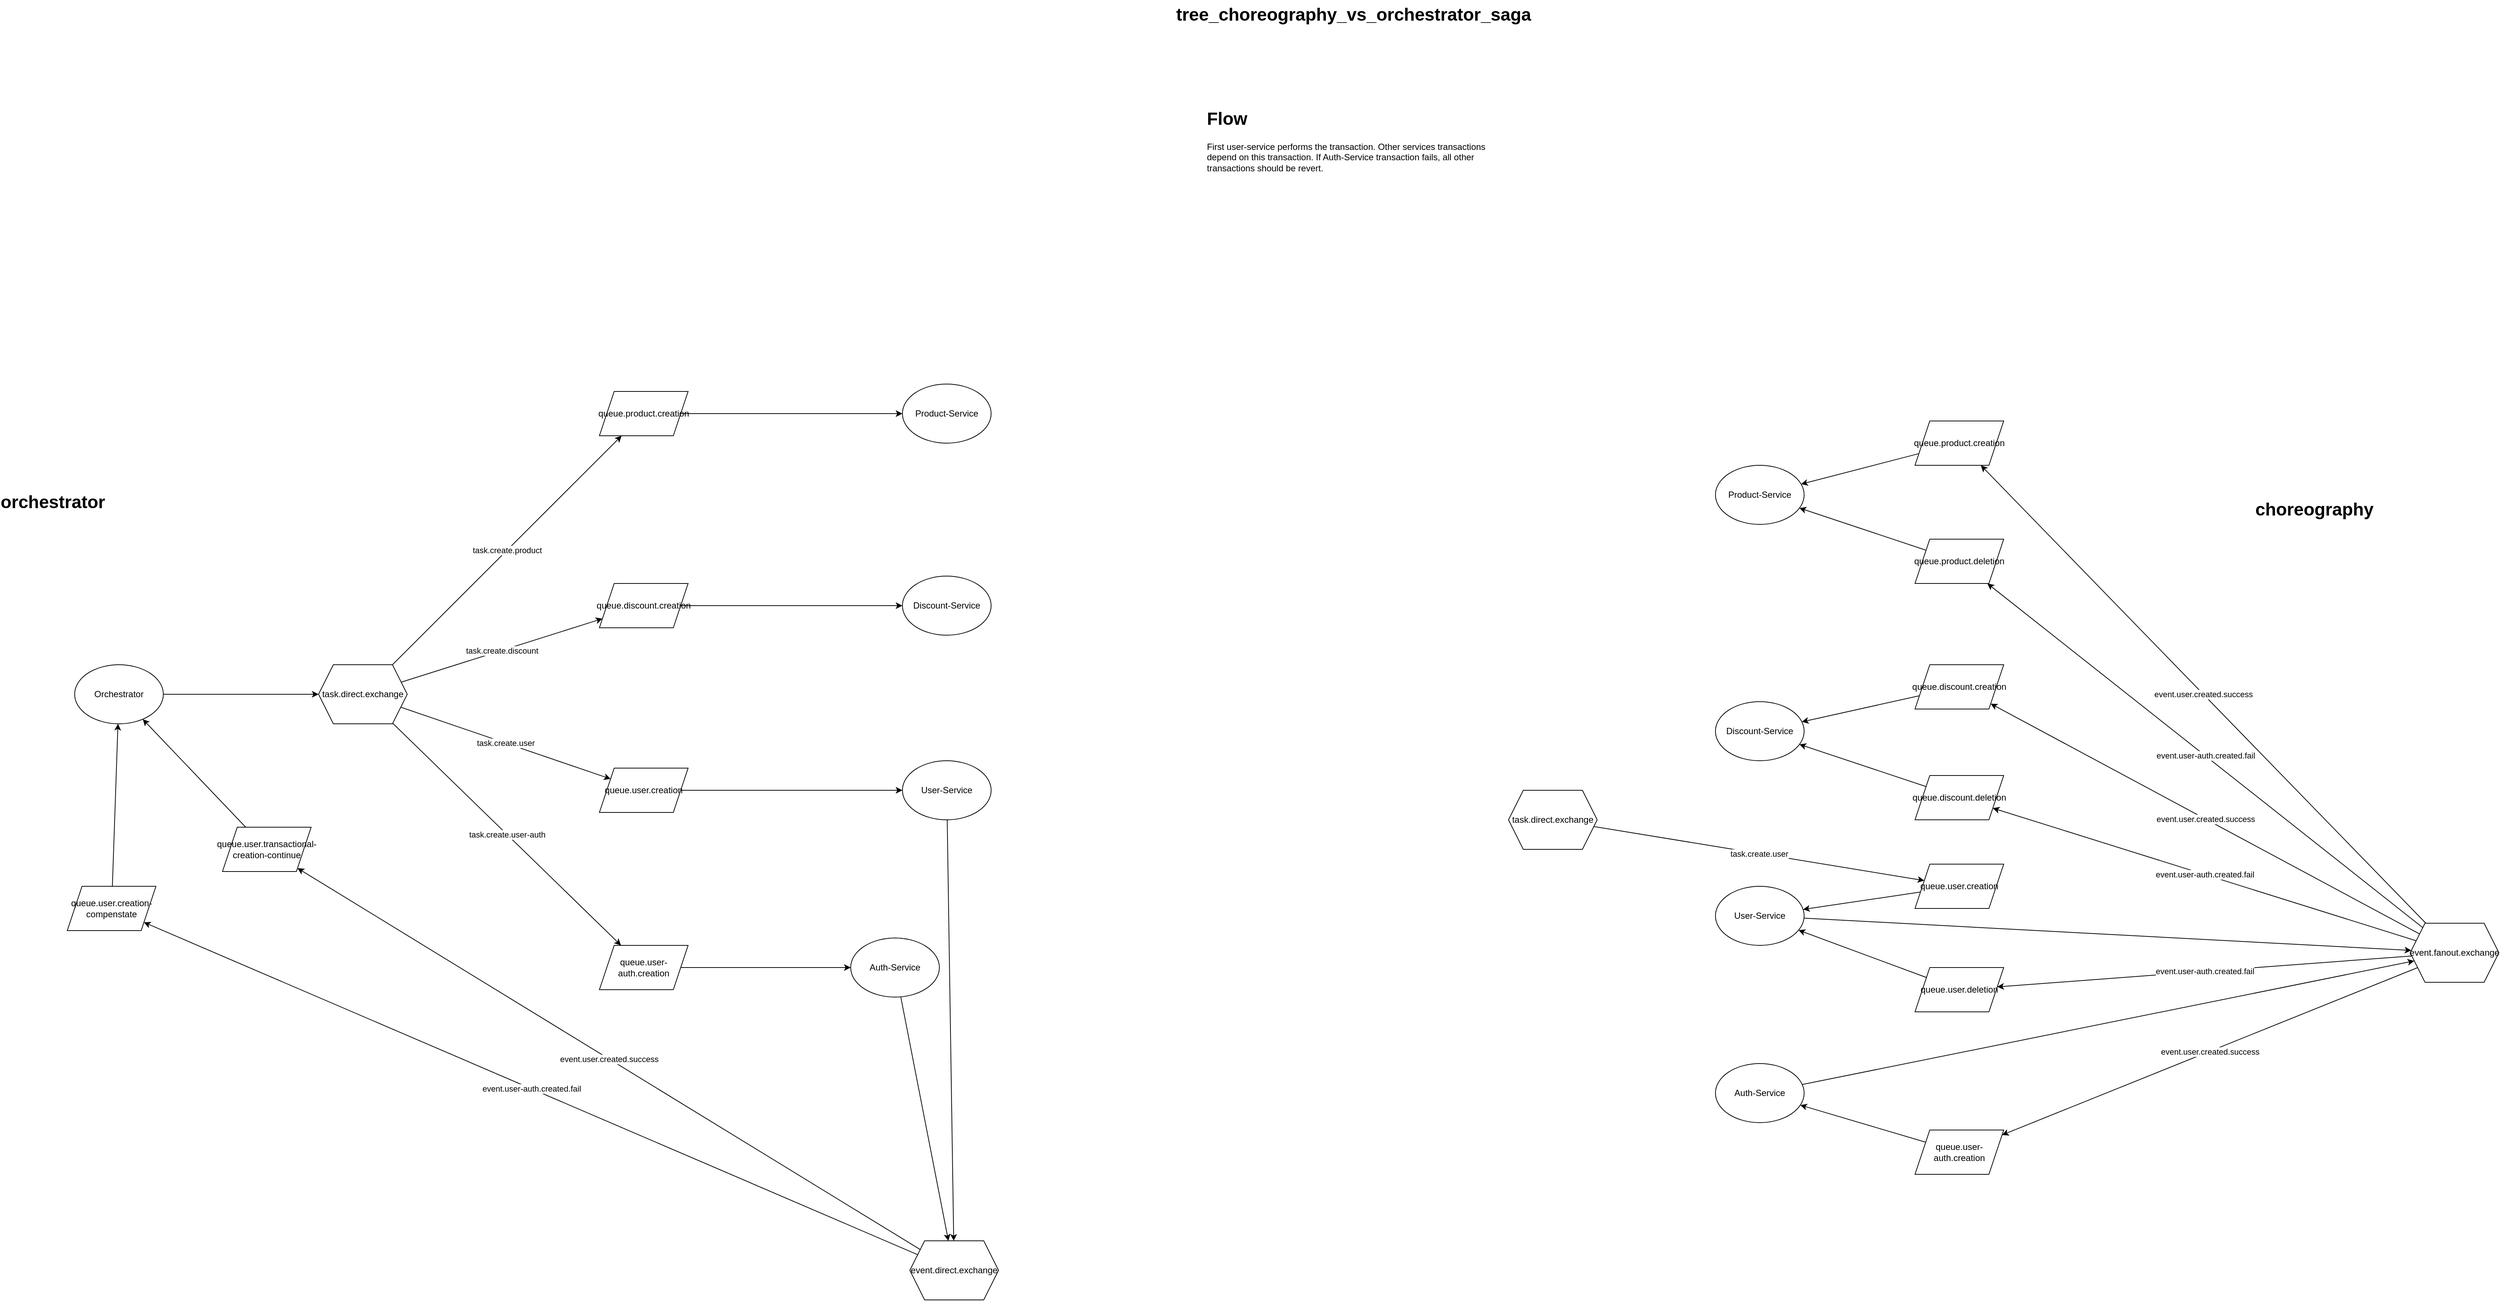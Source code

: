 <mxfile version="24.7.16">
  <diagram name="Page-1" id="NzpP9i2TKMvt96Eljstn">
    <mxGraphModel dx="4609" dy="3791" grid="1" gridSize="10" guides="1" tooltips="1" connect="1" arrows="1" fold="1" page="1" pageScale="1" pageWidth="827" pageHeight="1169" math="0" shadow="0">
      <root>
        <mxCell id="0" />
        <mxCell id="1" parent="0" />
        <mxCell id="4glLAtaTAABjFDv6GbT7-122" value="tree_choreography_vs_orchestrator_saga" style="text;strokeColor=none;fillColor=none;html=1;fontSize=24;fontStyle=1;verticalAlign=middle;align=center;" parent="1" vertex="1">
          <mxGeometry x="1980" y="-20" width="100" height="40" as="geometry" />
        </mxCell>
        <mxCell id="b3DhAoZt6KWKc3N48bty-2" value="orchestrator" style="text;strokeColor=none;fillColor=none;html=1;fontSize=24;fontStyle=1;verticalAlign=middle;align=center;" parent="1" vertex="1">
          <mxGeometry x="220" y="640" width="100" height="40" as="geometry" />
        </mxCell>
        <mxCell id="b3DhAoZt6KWKc3N48bty-3" value="Orchestrator" style="ellipse;whiteSpace=wrap;html=1;" parent="1" vertex="1">
          <mxGeometry x="300" y="880" width="120" height="80" as="geometry" />
        </mxCell>
        <mxCell id="b3DhAoZt6KWKc3N48bty-4" value="task.direct.exchange" style="shape=hexagon;perimeter=hexagonPerimeter2;whiteSpace=wrap;html=1;fixedSize=1;" parent="1" vertex="1">
          <mxGeometry x="630" y="880" width="120" height="80" as="geometry" />
        </mxCell>
        <mxCell id="b3DhAoZt6KWKc3N48bty-5" value="event.direct.exchange" style="shape=hexagon;perimeter=hexagonPerimeter2;whiteSpace=wrap;html=1;fixedSize=1;" parent="1" vertex="1">
          <mxGeometry x="1430" y="1660" width="120" height="80" as="geometry" />
        </mxCell>
        <mxCell id="b3DhAoZt6KWKc3N48bty-6" value="" style="endArrow=classic;html=1;rounded=0;" parent="1" source="b3DhAoZt6KWKc3N48bty-4" target="b3DhAoZt6KWKc3N48bty-8" edge="1">
          <mxGeometry relative="1" as="geometry">
            <mxPoint x="899" y="766" as="sourcePoint" />
            <mxPoint x="1241" y="690" as="targetPoint" />
          </mxGeometry>
        </mxCell>
        <mxCell id="b3DhAoZt6KWKc3N48bty-7" value="task.create.user" style="edgeLabel;resizable=0;html=1;;align=center;verticalAlign=middle;" parent="b3DhAoZt6KWKc3N48bty-6" connectable="0" vertex="1">
          <mxGeometry relative="1" as="geometry" />
        </mxCell>
        <mxCell id="b3DhAoZt6KWKc3N48bty-8" value="queue.user.creation" style="shape=parallelogram;perimeter=parallelogramPerimeter;whiteSpace=wrap;html=1;fixedSize=1;" parent="1" vertex="1">
          <mxGeometry x="1010" y="1020" width="120" height="60" as="geometry" />
        </mxCell>
        <mxCell id="b3DhAoZt6KWKc3N48bty-9" value="queue.user-auth.creation" style="shape=parallelogram;perimeter=parallelogramPerimeter;whiteSpace=wrap;html=1;fixedSize=1;" parent="1" vertex="1">
          <mxGeometry x="1010" y="1260" width="120" height="60" as="geometry" />
        </mxCell>
        <mxCell id="b3DhAoZt6KWKc3N48bty-10" value="" style="endArrow=classic;html=1;rounded=0;" parent="1" source="b3DhAoZt6KWKc3N48bty-4" target="b3DhAoZt6KWKc3N48bty-9" edge="1">
          <mxGeometry relative="1" as="geometry">
            <mxPoint x="710" y="830" as="sourcePoint" />
            <mxPoint x="1056" y="972" as="targetPoint" />
          </mxGeometry>
        </mxCell>
        <mxCell id="b3DhAoZt6KWKc3N48bty-11" value="task.create.user-auth" style="edgeLabel;resizable=0;html=1;;align=center;verticalAlign=middle;" parent="b3DhAoZt6KWKc3N48bty-10" connectable="0" vertex="1">
          <mxGeometry relative="1" as="geometry" />
        </mxCell>
        <mxCell id="b3DhAoZt6KWKc3N48bty-12" value="User-Service" style="ellipse;whiteSpace=wrap;html=1;" parent="1" vertex="1">
          <mxGeometry x="1420" y="1010" width="120" height="80" as="geometry" />
        </mxCell>
        <mxCell id="b3DhAoZt6KWKc3N48bty-13" value="Auth-Service" style="ellipse;whiteSpace=wrap;html=1;" parent="1" vertex="1">
          <mxGeometry x="1350" y="1250" width="120" height="80" as="geometry" />
        </mxCell>
        <mxCell id="b3DhAoZt6KWKc3N48bty-14" value="" style="endArrow=classic;html=1;rounded=0;" parent="1" source="b3DhAoZt6KWKc3N48bty-9" target="b3DhAoZt6KWKc3N48bty-13" edge="1">
          <mxGeometry width="50" height="50" relative="1" as="geometry">
            <mxPoint x="1260" y="931" as="sourcePoint" />
            <mxPoint x="1526" y="811" as="targetPoint" />
          </mxGeometry>
        </mxCell>
        <mxCell id="b3DhAoZt6KWKc3N48bty-15" value="" style="endArrow=classic;html=1;rounded=0;" parent="1" source="b3DhAoZt6KWKc3N48bty-8" target="b3DhAoZt6KWKc3N48bty-12" edge="1">
          <mxGeometry width="50" height="50" relative="1" as="geometry">
            <mxPoint x="1267" y="660" as="sourcePoint" />
            <mxPoint x="1571" y="590" as="targetPoint" />
          </mxGeometry>
        </mxCell>
        <mxCell id="b3DhAoZt6KWKc3N48bty-20" value="Product-Service" style="ellipse;whiteSpace=wrap;html=1;" parent="1" vertex="1">
          <mxGeometry x="1420" y="500" width="120" height="80" as="geometry" />
        </mxCell>
        <mxCell id="b3DhAoZt6KWKc3N48bty-21" value="Discount-Service" style="ellipse;whiteSpace=wrap;html=1;" parent="1" vertex="1">
          <mxGeometry x="1420" y="760" width="120" height="80" as="geometry" />
        </mxCell>
        <mxCell id="b3DhAoZt6KWKc3N48bty-22" value="" style="endArrow=classic;html=1;rounded=0;" parent="1" source="b3DhAoZt6KWKc3N48bty-4" target="b3DhAoZt6KWKc3N48bty-27" edge="1">
          <mxGeometry relative="1" as="geometry">
            <mxPoint x="738" y="593" as="sourcePoint" />
            <mxPoint x="970" y="460" as="targetPoint" />
          </mxGeometry>
        </mxCell>
        <mxCell id="b3DhAoZt6KWKc3N48bty-23" value="task.create.discount" style="edgeLabel;resizable=0;html=1;;align=center;verticalAlign=middle;" parent="b3DhAoZt6KWKc3N48bty-22" connectable="0" vertex="1">
          <mxGeometry relative="1" as="geometry" />
        </mxCell>
        <mxCell id="b3DhAoZt6KWKc3N48bty-24" value="" style="endArrow=classic;html=1;rounded=0;" parent="1" source="b3DhAoZt6KWKc3N48bty-4" target="b3DhAoZt6KWKc3N48bty-26" edge="1">
          <mxGeometry relative="1" as="geometry">
            <mxPoint x="570" y="601" as="sourcePoint" />
            <mxPoint x="850" y="320" as="targetPoint" />
          </mxGeometry>
        </mxCell>
        <mxCell id="b3DhAoZt6KWKc3N48bty-25" value="task.create.product" style="edgeLabel;resizable=0;html=1;;align=center;verticalAlign=middle;" parent="b3DhAoZt6KWKc3N48bty-24" connectable="0" vertex="1">
          <mxGeometry relative="1" as="geometry" />
        </mxCell>
        <mxCell id="b3DhAoZt6KWKc3N48bty-26" value="queue.product.creation" style="shape=parallelogram;perimeter=parallelogramPerimeter;whiteSpace=wrap;html=1;fixedSize=1;" parent="1" vertex="1">
          <mxGeometry x="1010" y="510" width="120" height="60" as="geometry" />
        </mxCell>
        <mxCell id="b3DhAoZt6KWKc3N48bty-27" value="queue.discount.creation" style="shape=parallelogram;perimeter=parallelogramPerimeter;whiteSpace=wrap;html=1;fixedSize=1;" parent="1" vertex="1">
          <mxGeometry x="1010" y="770" width="120" height="60" as="geometry" />
        </mxCell>
        <mxCell id="b3DhAoZt6KWKc3N48bty-28" value="" style="endArrow=classic;html=1;rounded=0;" parent="1" source="b3DhAoZt6KWKc3N48bty-26" target="b3DhAoZt6KWKc3N48bty-20" edge="1">
          <mxGeometry width="50" height="50" relative="1" as="geometry">
            <mxPoint x="1091" y="193" as="sourcePoint" />
            <mxPoint x="1310" y="180" as="targetPoint" />
          </mxGeometry>
        </mxCell>
        <mxCell id="b3DhAoZt6KWKc3N48bty-29" value="" style="endArrow=classic;html=1;rounded=0;" parent="1" source="b3DhAoZt6KWKc3N48bty-27" target="b3DhAoZt6KWKc3N48bty-21" edge="1">
          <mxGeometry width="50" height="50" relative="1" as="geometry">
            <mxPoint x="1131" y="523" as="sourcePoint" />
            <mxPoint x="1350" y="510" as="targetPoint" />
          </mxGeometry>
        </mxCell>
        <mxCell id="b3DhAoZt6KWKc3N48bty-30" value="" style="endArrow=classic;html=1;rounded=0;" parent="1" source="b3DhAoZt6KWKc3N48bty-3" target="b3DhAoZt6KWKc3N48bty-4" edge="1">
          <mxGeometry width="50" height="50" relative="1" as="geometry">
            <mxPoint x="400" y="1132" as="sourcePoint" />
            <mxPoint x="710" y="1140" as="targetPoint" />
          </mxGeometry>
        </mxCell>
        <mxCell id="b3DhAoZt6KWKc3N48bty-31" value="" style="endArrow=classic;html=1;rounded=0;" parent="1" source="b3DhAoZt6KWKc3N48bty-5" edge="1" target="yP3MT-0vK7QGooO59SBK-1">
          <mxGeometry relative="1" as="geometry">
            <mxPoint x="760.002" y="1469.996" as="sourcePoint" />
            <mxPoint x="510" y="1290" as="targetPoint" />
          </mxGeometry>
        </mxCell>
        <mxCell id="b3DhAoZt6KWKc3N48bty-32" value="event.user.created.success" style="edgeLabel;resizable=0;html=1;;align=center;verticalAlign=middle;" parent="b3DhAoZt6KWKc3N48bty-31" connectable="0" vertex="1">
          <mxGeometry relative="1" as="geometry" />
        </mxCell>
        <mxCell id="yP3MT-0vK7QGooO59SBK-1" value="queue.user.transactional-creation-continue" style="shape=parallelogram;perimeter=parallelogramPerimeter;whiteSpace=wrap;html=1;fixedSize=1;" vertex="1" parent="1">
          <mxGeometry x="500" y="1100" width="120" height="60" as="geometry" />
        </mxCell>
        <mxCell id="yP3MT-0vK7QGooO59SBK-2" value="&lt;h1 style=&quot;margin-top: 0px;&quot;&gt;Flow&lt;/h1&gt;&lt;p&gt;First user-service performs the transaction. Other services transactions depend on this transaction. If Auth-Service transaction fails, all other transactions should be revert.&lt;/p&gt;" style="text;html=1;whiteSpace=wrap;overflow=hidden;rounded=0;" vertex="1" parent="1">
          <mxGeometry x="1830" y="120" width="390" height="130" as="geometry" />
        </mxCell>
        <mxCell id="yP3MT-0vK7QGooO59SBK-3" value="" style="endArrow=classic;html=1;rounded=0;" edge="1" parent="1" source="yP3MT-0vK7QGooO59SBK-1" target="b3DhAoZt6KWKc3N48bty-3">
          <mxGeometry width="50" height="50" relative="1" as="geometry">
            <mxPoint x="470" y="1089" as="sourcePoint" />
            <mxPoint x="680" y="1089" as="targetPoint" />
          </mxGeometry>
        </mxCell>
        <mxCell id="yP3MT-0vK7QGooO59SBK-4" value="" style="endArrow=classic;html=1;rounded=0;" edge="1" parent="1" source="b3DhAoZt6KWKc3N48bty-12" target="b3DhAoZt6KWKc3N48bty-5">
          <mxGeometry width="50" height="50" relative="1" as="geometry">
            <mxPoint x="1600" y="1000" as="sourcePoint" />
            <mxPoint x="1900" y="1000" as="targetPoint" />
          </mxGeometry>
        </mxCell>
        <mxCell id="yP3MT-0vK7QGooO59SBK-5" value="queue.user.creation-compenstate" style="shape=parallelogram;perimeter=parallelogramPerimeter;whiteSpace=wrap;html=1;fixedSize=1;" vertex="1" parent="1">
          <mxGeometry x="290" y="1180" width="120" height="60" as="geometry" />
        </mxCell>
        <mxCell id="yP3MT-0vK7QGooO59SBK-6" value="" style="endArrow=classic;html=1;rounded=0;" edge="1" parent="1" source="b3DhAoZt6KWKc3N48bty-5" target="yP3MT-0vK7QGooO59SBK-5">
          <mxGeometry relative="1" as="geometry">
            <mxPoint x="1710" y="1450" as="sourcePoint" />
            <mxPoint x="414" y="1459" as="targetPoint" />
          </mxGeometry>
        </mxCell>
        <mxCell id="yP3MT-0vK7QGooO59SBK-7" value="event.user-auth.created.fail" style="edgeLabel;resizable=0;html=1;;align=center;verticalAlign=middle;" connectable="0" vertex="1" parent="yP3MT-0vK7QGooO59SBK-6">
          <mxGeometry relative="1" as="geometry" />
        </mxCell>
        <mxCell id="yP3MT-0vK7QGooO59SBK-8" value="" style="endArrow=classic;html=1;rounded=0;" edge="1" parent="1" source="yP3MT-0vK7QGooO59SBK-5" target="b3DhAoZt6KWKc3N48bty-3">
          <mxGeometry width="50" height="50" relative="1" as="geometry">
            <mxPoint x="541" y="1110" as="sourcePoint" />
            <mxPoint x="402" y="964" as="targetPoint" />
          </mxGeometry>
        </mxCell>
        <mxCell id="yP3MT-0vK7QGooO59SBK-9" value="" style="endArrow=classic;html=1;rounded=0;" edge="1" parent="1" source="b3DhAoZt6KWKc3N48bty-13" target="b3DhAoZt6KWKc3N48bty-5">
          <mxGeometry width="50" height="50" relative="1" as="geometry">
            <mxPoint x="1436" y="1077" as="sourcePoint" />
            <mxPoint x="902" y="1244" as="targetPoint" />
          </mxGeometry>
        </mxCell>
        <mxCell id="yP3MT-0vK7QGooO59SBK-32" value="" style="endArrow=classic;html=1;rounded=0;" edge="1" source="yP3MT-0vK7QGooO59SBK-44" target="yP3MT-0vK7QGooO59SBK-45" parent="1">
          <mxGeometry relative="1" as="geometry">
            <mxPoint x="1999" y="936" as="sourcePoint" />
            <mxPoint x="2341" y="860" as="targetPoint" />
          </mxGeometry>
        </mxCell>
        <mxCell id="yP3MT-0vK7QGooO59SBK-33" value="task.create.user" style="edgeLabel;resizable=0;html=1;;align=center;verticalAlign=middle;" connectable="0" vertex="1" parent="yP3MT-0vK7QGooO59SBK-32">
          <mxGeometry relative="1" as="geometry" />
        </mxCell>
        <mxCell id="yP3MT-0vK7QGooO59SBK-36" value="" style="endArrow=classic;html=1;rounded=0;" edge="1" source="yP3MT-0vK7QGooO59SBK-46" target="yP3MT-0vK7QGooO59SBK-48" parent="1">
          <mxGeometry width="50" height="50" relative="1" as="geometry">
            <mxPoint x="2360" y="1101" as="sourcePoint" />
            <mxPoint x="2626" y="981" as="targetPoint" />
          </mxGeometry>
        </mxCell>
        <mxCell id="yP3MT-0vK7QGooO59SBK-37" value="" style="endArrow=classic;html=1;rounded=0;" edge="1" source="yP3MT-0vK7QGooO59SBK-45" target="yP3MT-0vK7QGooO59SBK-47" parent="1">
          <mxGeometry width="50" height="50" relative="1" as="geometry">
            <mxPoint x="2367" y="830" as="sourcePoint" />
            <mxPoint x="2671" y="760" as="targetPoint" />
          </mxGeometry>
        </mxCell>
        <mxCell id="yP3MT-0vK7QGooO59SBK-42" value="" style="endArrow=classic;html=1;rounded=0;" edge="1" source="yP3MT-0vK7QGooO59SBK-51" target="yP3MT-0vK7QGooO59SBK-49" parent="1">
          <mxGeometry width="50" height="50" relative="1" as="geometry">
            <mxPoint x="2191" y="363" as="sourcePoint" />
            <mxPoint x="2410" y="350" as="targetPoint" />
          </mxGeometry>
        </mxCell>
        <mxCell id="yP3MT-0vK7QGooO59SBK-43" value="" style="endArrow=classic;html=1;rounded=0;" edge="1" source="yP3MT-0vK7QGooO59SBK-52" target="yP3MT-0vK7QGooO59SBK-50" parent="1">
          <mxGeometry width="50" height="50" relative="1" as="geometry">
            <mxPoint x="2231" y="693" as="sourcePoint" />
            <mxPoint x="2450" y="680" as="targetPoint" />
          </mxGeometry>
        </mxCell>
        <mxCell id="yP3MT-0vK7QGooO59SBK-44" value="task.direct.exchange" style="shape=hexagon;perimeter=hexagonPerimeter2;whiteSpace=wrap;html=1;fixedSize=1;" vertex="1" parent="1">
          <mxGeometry x="2240" y="1050" width="120" height="80" as="geometry" />
        </mxCell>
        <mxCell id="yP3MT-0vK7QGooO59SBK-45" value="queue.user.creation" style="shape=parallelogram;perimeter=parallelogramPerimeter;whiteSpace=wrap;html=1;fixedSize=1;" vertex="1" parent="1">
          <mxGeometry x="2790" y="1150" width="120" height="60" as="geometry" />
        </mxCell>
        <mxCell id="yP3MT-0vK7QGooO59SBK-46" value="queue.user-auth.creation" style="shape=parallelogram;perimeter=parallelogramPerimeter;whiteSpace=wrap;html=1;fixedSize=1;" vertex="1" parent="1">
          <mxGeometry x="2790" y="1510" width="120" height="60" as="geometry" />
        </mxCell>
        <mxCell id="yP3MT-0vK7QGooO59SBK-47" value="User-Service" style="ellipse;whiteSpace=wrap;html=1;" vertex="1" parent="1">
          <mxGeometry x="2520" y="1180" width="120" height="80" as="geometry" />
        </mxCell>
        <mxCell id="yP3MT-0vK7QGooO59SBK-48" value="Auth-Service" style="ellipse;whiteSpace=wrap;html=1;" vertex="1" parent="1">
          <mxGeometry x="2520" y="1420" width="120" height="80" as="geometry" />
        </mxCell>
        <mxCell id="yP3MT-0vK7QGooO59SBK-49" value="Product-Service" style="ellipse;whiteSpace=wrap;html=1;" vertex="1" parent="1">
          <mxGeometry x="2520" y="610" width="120" height="80" as="geometry" />
        </mxCell>
        <mxCell id="yP3MT-0vK7QGooO59SBK-50" value="Discount-Service" style="ellipse;whiteSpace=wrap;html=1;" vertex="1" parent="1">
          <mxGeometry x="2520" y="930" width="120" height="80" as="geometry" />
        </mxCell>
        <mxCell id="yP3MT-0vK7QGooO59SBK-51" value="queue.product.creation" style="shape=parallelogram;perimeter=parallelogramPerimeter;whiteSpace=wrap;html=1;fixedSize=1;" vertex="1" parent="1">
          <mxGeometry x="2790" y="550" width="120" height="60" as="geometry" />
        </mxCell>
        <mxCell id="yP3MT-0vK7QGooO59SBK-52" value="queue.discount.creation" style="shape=parallelogram;perimeter=parallelogramPerimeter;whiteSpace=wrap;html=1;fixedSize=1;" vertex="1" parent="1">
          <mxGeometry x="2790" y="880" width="120" height="60" as="geometry" />
        </mxCell>
        <mxCell id="yP3MT-0vK7QGooO59SBK-55" value="" style="endArrow=classic;html=1;rounded=0;" edge="1" source="yP3MT-0vK7QGooO59SBK-59" target="yP3MT-0vK7QGooO59SBK-46" parent="1">
          <mxGeometry relative="1" as="geometry">
            <mxPoint x="3350.002" y="1149.996" as="sourcePoint" />
            <mxPoint x="3100" y="970" as="targetPoint" />
          </mxGeometry>
        </mxCell>
        <mxCell id="yP3MT-0vK7QGooO59SBK-56" value="event.user.created.success" style="edgeLabel;resizable=0;html=1;;align=center;verticalAlign=middle;" connectable="0" vertex="1" parent="yP3MT-0vK7QGooO59SBK-55">
          <mxGeometry relative="1" as="geometry" />
        </mxCell>
        <mxCell id="yP3MT-0vK7QGooO59SBK-57" value="" style="endArrow=classic;html=1;rounded=0;" edge="1" source="yP3MT-0vK7QGooO59SBK-59" target="yP3MT-0vK7QGooO59SBK-82" parent="1">
          <mxGeometry relative="1" as="geometry">
            <mxPoint x="4300" y="1130" as="sourcePoint" />
            <mxPoint x="3392.432" y="590" as="targetPoint" />
          </mxGeometry>
        </mxCell>
        <mxCell id="yP3MT-0vK7QGooO59SBK-58" value="event.user-auth.created.fail" style="edgeLabel;resizable=0;html=1;;align=center;verticalAlign=middle;" connectable="0" vertex="1" parent="yP3MT-0vK7QGooO59SBK-57">
          <mxGeometry relative="1" as="geometry" />
        </mxCell>
        <mxCell id="yP3MT-0vK7QGooO59SBK-59" value="event.fanout.exchange" style="shape=hexagon;perimeter=hexagonPerimeter2;whiteSpace=wrap;html=1;fixedSize=1;" vertex="1" parent="1">
          <mxGeometry x="3460" y="1230" width="120" height="80" as="geometry" />
        </mxCell>
        <mxCell id="yP3MT-0vK7QGooO59SBK-67" value="" style="endArrow=classic;html=1;rounded=0;" edge="1" parent="1" source="yP3MT-0vK7QGooO59SBK-47" target="yP3MT-0vK7QGooO59SBK-59">
          <mxGeometry width="50" height="50" relative="1" as="geometry">
            <mxPoint x="2650" y="1210" as="sourcePoint" />
            <mxPoint x="2950" y="1210" as="targetPoint" />
          </mxGeometry>
        </mxCell>
        <mxCell id="yP3MT-0vK7QGooO59SBK-74" value="" style="endArrow=classic;html=1;rounded=0;" edge="1" parent="1" source="yP3MT-0vK7QGooO59SBK-48" target="yP3MT-0vK7QGooO59SBK-59">
          <mxGeometry width="50" height="50" relative="1" as="geometry">
            <mxPoint x="2510" y="1340" as="sourcePoint" />
            <mxPoint x="2810" y="1340" as="targetPoint" />
          </mxGeometry>
        </mxCell>
        <mxCell id="yP3MT-0vK7QGooO59SBK-78" value="" style="endArrow=classic;html=1;rounded=0;" edge="1" parent="1" source="yP3MT-0vK7QGooO59SBK-59" target="yP3MT-0vK7QGooO59SBK-52">
          <mxGeometry relative="1" as="geometry">
            <mxPoint x="3408" y="1327" as="sourcePoint" />
            <mxPoint x="2926" y="1482" as="targetPoint" />
          </mxGeometry>
        </mxCell>
        <mxCell id="yP3MT-0vK7QGooO59SBK-79" value="event.user.created.success" style="edgeLabel;resizable=0;html=1;;align=center;verticalAlign=middle;" connectable="0" vertex="1" parent="yP3MT-0vK7QGooO59SBK-78">
          <mxGeometry relative="1" as="geometry" />
        </mxCell>
        <mxCell id="yP3MT-0vK7QGooO59SBK-80" value="" style="endArrow=classic;html=1;rounded=0;" edge="1" parent="1" source="yP3MT-0vK7QGooO59SBK-59" target="yP3MT-0vK7QGooO59SBK-51">
          <mxGeometry relative="1" as="geometry">
            <mxPoint x="3413" y="1284" as="sourcePoint" />
            <mxPoint x="2912" y="1004" as="targetPoint" />
          </mxGeometry>
        </mxCell>
        <mxCell id="yP3MT-0vK7QGooO59SBK-81" value="event.user.created.success" style="edgeLabel;resizable=0;html=1;;align=center;verticalAlign=middle;" connectable="0" vertex="1" parent="yP3MT-0vK7QGooO59SBK-80">
          <mxGeometry relative="1" as="geometry" />
        </mxCell>
        <mxCell id="yP3MT-0vK7QGooO59SBK-82" value="queue.product.deletion" style="shape=parallelogram;perimeter=parallelogramPerimeter;whiteSpace=wrap;html=1;fixedSize=1;" vertex="1" parent="1">
          <mxGeometry x="2790" y="710" width="120" height="60" as="geometry" />
        </mxCell>
        <mxCell id="yP3MT-0vK7QGooO59SBK-84" value="queue.discount.deletion" style="shape=parallelogram;perimeter=parallelogramPerimeter;whiteSpace=wrap;html=1;fixedSize=1;" vertex="1" parent="1">
          <mxGeometry x="2790" y="1030" width="120" height="60" as="geometry" />
        </mxCell>
        <mxCell id="yP3MT-0vK7QGooO59SBK-86" value="queue.user.deletion" style="shape=parallelogram;perimeter=parallelogramPerimeter;whiteSpace=wrap;html=1;fixedSize=1;" vertex="1" parent="1">
          <mxGeometry x="2790" y="1290" width="120" height="60" as="geometry" />
        </mxCell>
        <mxCell id="yP3MT-0vK7QGooO59SBK-87" value="" style="endArrow=classic;html=1;rounded=0;" edge="1" parent="1" source="yP3MT-0vK7QGooO59SBK-59" target="yP3MT-0vK7QGooO59SBK-84">
          <mxGeometry relative="1" as="geometry">
            <mxPoint x="3419" y="1272" as="sourcePoint" />
            <mxPoint x="2892" y="780" as="targetPoint" />
          </mxGeometry>
        </mxCell>
        <mxCell id="yP3MT-0vK7QGooO59SBK-88" value="event.user-auth.created.fail" style="edgeLabel;resizable=0;html=1;;align=center;verticalAlign=middle;" connectable="0" vertex="1" parent="yP3MT-0vK7QGooO59SBK-87">
          <mxGeometry relative="1" as="geometry" />
        </mxCell>
        <mxCell id="yP3MT-0vK7QGooO59SBK-89" value="" style="endArrow=classic;html=1;rounded=0;" edge="1" parent="1" source="yP3MT-0vK7QGooO59SBK-59" target="yP3MT-0vK7QGooO59SBK-86">
          <mxGeometry relative="1" as="geometry">
            <mxPoint x="3410" y="1290" as="sourcePoint" />
            <mxPoint x="2904" y="1088" as="targetPoint" />
          </mxGeometry>
        </mxCell>
        <mxCell id="yP3MT-0vK7QGooO59SBK-90" value="event.user-auth.created.fail" style="edgeLabel;resizable=0;html=1;;align=center;verticalAlign=middle;" connectable="0" vertex="1" parent="yP3MT-0vK7QGooO59SBK-89">
          <mxGeometry relative="1" as="geometry" />
        </mxCell>
        <mxCell id="yP3MT-0vK7QGooO59SBK-91" value="" style="endArrow=classic;html=1;rounded=0;" edge="1" parent="1" source="yP3MT-0vK7QGooO59SBK-84" target="yP3MT-0vK7QGooO59SBK-50">
          <mxGeometry width="50" height="50" relative="1" as="geometry">
            <mxPoint x="2816" y="932" as="sourcePoint" />
            <mxPoint x="2647" y="968" as="targetPoint" />
          </mxGeometry>
        </mxCell>
        <mxCell id="yP3MT-0vK7QGooO59SBK-92" value="" style="endArrow=classic;html=1;rounded=0;" edge="1" parent="1" source="yP3MT-0vK7QGooO59SBK-86" target="yP3MT-0vK7QGooO59SBK-47">
          <mxGeometry width="50" height="50" relative="1" as="geometry">
            <mxPoint x="2815" y="1055" as="sourcePoint" />
            <mxPoint x="2644" y="998" as="targetPoint" />
          </mxGeometry>
        </mxCell>
        <mxCell id="yP3MT-0vK7QGooO59SBK-93" value="" style="endArrow=classic;html=1;rounded=0;" edge="1" parent="1" source="yP3MT-0vK7QGooO59SBK-82" target="yP3MT-0vK7QGooO59SBK-49">
          <mxGeometry width="50" height="50" relative="1" as="geometry">
            <mxPoint x="2800" y="820" as="sourcePoint" />
            <mxPoint x="2631" y="838" as="targetPoint" />
          </mxGeometry>
        </mxCell>
        <mxCell id="yP3MT-0vK7QGooO59SBK-99" value="choreography" style="text;strokeColor=none;fillColor=none;html=1;fontSize=24;fontStyle=1;verticalAlign=middle;align=center;" vertex="1" parent="1">
          <mxGeometry x="3280" y="650" width="100" height="40" as="geometry" />
        </mxCell>
      </root>
    </mxGraphModel>
  </diagram>
</mxfile>
